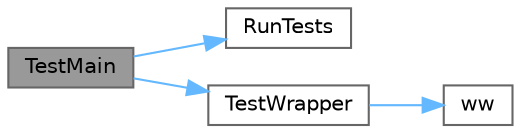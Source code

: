 digraph "TestMain"
{
 // LATEX_PDF_SIZE
  bgcolor="transparent";
  edge [fontname=Helvetica,fontsize=10,labelfontname=Helvetica,labelfontsize=10];
  node [fontname=Helvetica,fontsize=10,shape=box,height=0.2,width=0.4];
  rankdir="LR";
  Node1 [id="Node000001",label="TestMain",height=0.2,width=0.4,color="gray40", fillcolor="grey60", style="filled", fontcolor="black",tooltip="Entry point to a TBB unit test application"];
  Node1 -> Node2 [id="edge1_Node000001_Node000002",color="steelblue1",style="solid",tooltip=" "];
  Node2 [id="Node000002",label="RunTests",height=0.2,width=0.4,color="grey40", fillcolor="white", style="filled",URL="$test__tagged__msg_8cpp.html#a42dac6ca34e006a4c6eccfd7842df376",tooltip=" "];
  Node1 -> Node3 [id="edge2_Node000001_Node000003",color="steelblue1",style="solid",tooltip=" "];
  Node3 [id="Node000003",label="TestWrapper",height=0.2,width=0.4,color="grey40", fillcolor="white", style="filled",URL="$test__tagged__msg_8cpp.html#a7ae421e78b285f305efa40f6e6b60bf4",tooltip=" "];
  Node3 -> Node4 [id="edge3_Node000003_Node000004",color="steelblue1",style="solid",tooltip=" "];
  Node4 [id="Node000004",label="ww",height=0.2,width=0.4,color="grey40", fillcolor="white", style="filled",URL="$core_2swizzle__4_8inl_8h.html#ad7b9d5be956a732abc733eca37f40eef",tooltip=" "];
}
